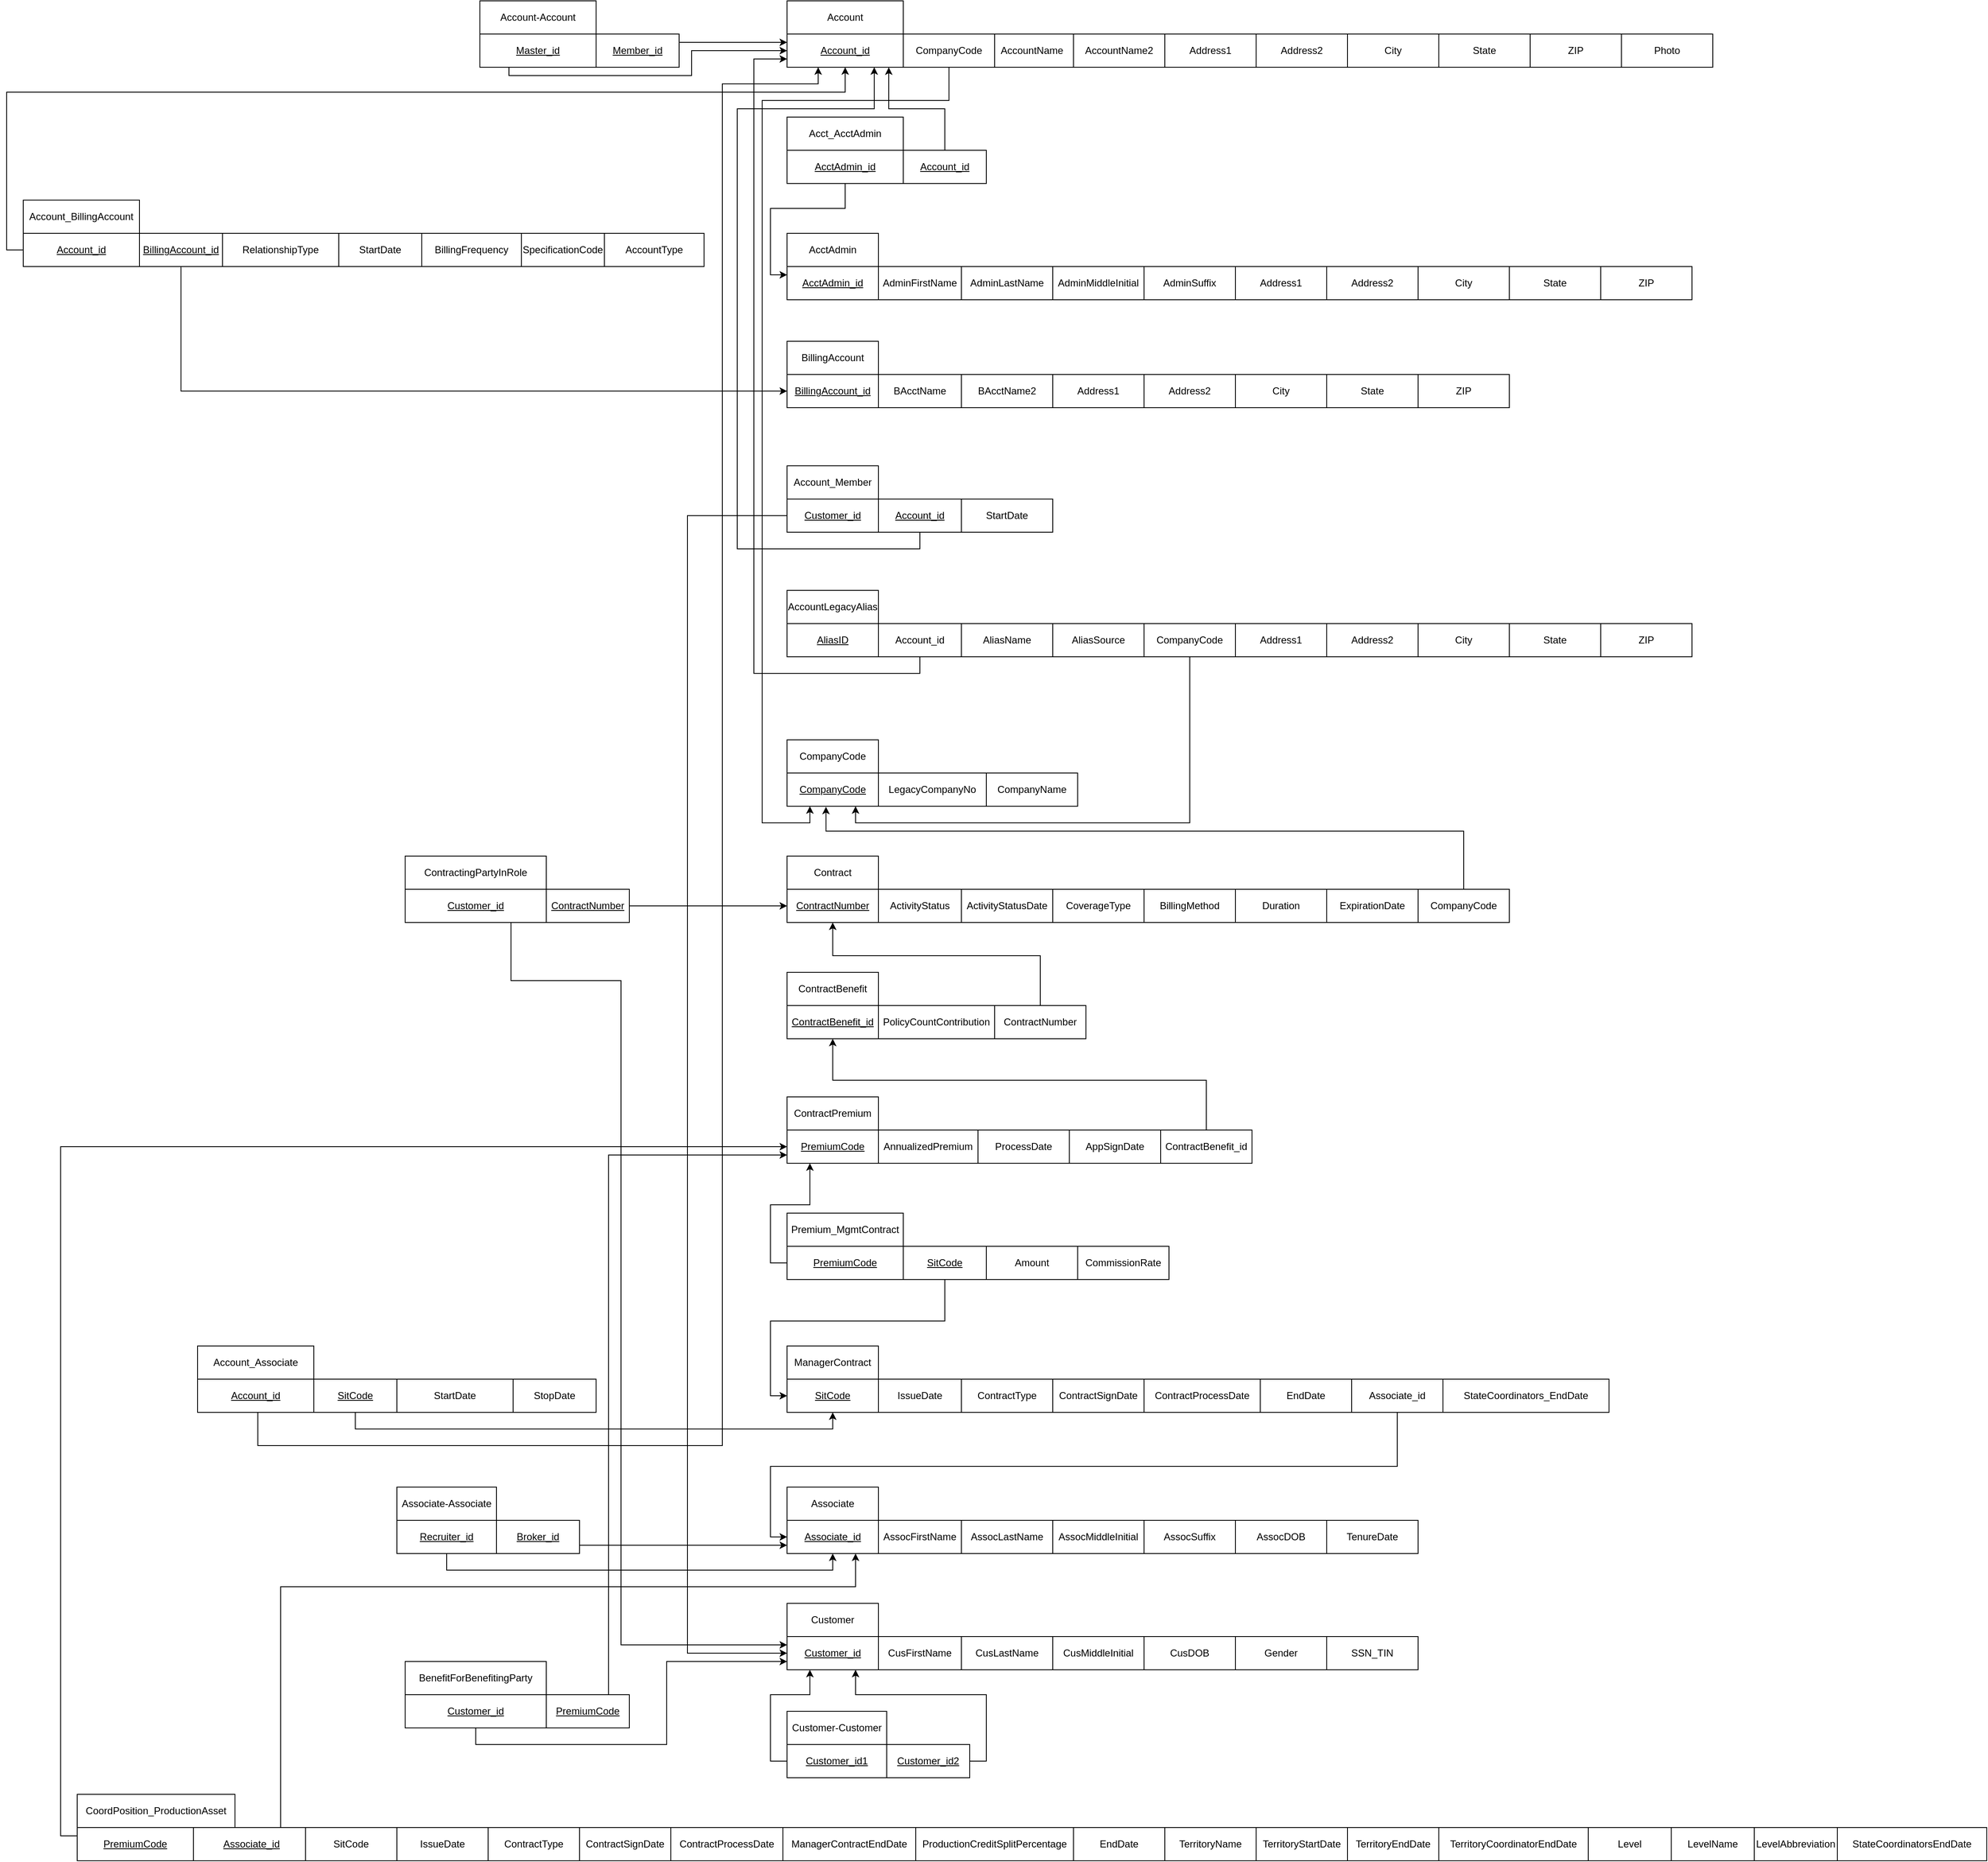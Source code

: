 <mxfile version="22.1.1" type="google">
  <diagram id="cdb5e136-1861-7ef1-5e76-c57f7e18aa8d" name="ERD Data Structure - Habit Tracker App">
    <mxGraphModel grid="1" page="1" gridSize="10" guides="1" tooltips="1" connect="1" arrows="1" fold="1" pageScale="1" pageWidth="1100" pageHeight="850" math="0" shadow="0">
      <root>
        <mxCell id="0" />
        <mxCell id="1" parent="0" />
        <mxCell id="nR1Abh5m7N5ja9J4Jtff-20" value="" style="rounded=0;whiteSpace=wrap;html=1;" vertex="1" parent="1">
          <mxGeometry x="40" y="360" width="1090" height="40" as="geometry" />
        </mxCell>
        <mxCell id="nR1Abh5m7N5ja9J4Jtff-13" value="Address1" style="rounded=0;whiteSpace=wrap;html=1;" vertex="1" parent="1">
          <mxGeometry x="580" y="360" width="110" height="40" as="geometry" />
        </mxCell>
        <mxCell id="nR1Abh5m7N5ja9J4Jtff-14" value="Address2" style="rounded=0;whiteSpace=wrap;html=1;" vertex="1" parent="1">
          <mxGeometry x="690" y="360" width="110" height="40" as="geometry" />
        </mxCell>
        <mxCell id="nR1Abh5m7N5ja9J4Jtff-16" value="City" style="rounded=0;whiteSpace=wrap;html=1;" vertex="1" parent="1">
          <mxGeometry x="800" y="360" width="110" height="40" as="geometry" />
        </mxCell>
        <mxCell id="nR1Abh5m7N5ja9J4Jtff-17" value="State" style="rounded=0;whiteSpace=wrap;html=1;" vertex="1" parent="1">
          <mxGeometry x="910" y="360" width="110" height="40" as="geometry" />
        </mxCell>
        <mxCell id="nR1Abh5m7N5ja9J4Jtff-18" value="ZIP" style="rounded=0;whiteSpace=wrap;html=1;" vertex="1" parent="1">
          <mxGeometry x="1020" y="360" width="110" height="40" as="geometry" />
        </mxCell>
        <mxCell id="nR1Abh5m7N5ja9J4Jtff-22" value="AdminFirstName" style="rounded=0;whiteSpace=wrap;html=1;" vertex="1" parent="1">
          <mxGeometry x="150" y="360" width="100" height="40" as="geometry" />
        </mxCell>
        <mxCell id="nR1Abh5m7N5ja9J4Jtff-23" value="AdminLastName" style="rounded=0;whiteSpace=wrap;html=1;" vertex="1" parent="1">
          <mxGeometry x="250" y="360" width="110" height="40" as="geometry" />
        </mxCell>
        <mxCell id="nR1Abh5m7N5ja9J4Jtff-24" value="AdminMiddleInitial" style="rounded=0;whiteSpace=wrap;html=1;" vertex="1" parent="1">
          <mxGeometry x="360" y="360" width="110" height="40" as="geometry" />
        </mxCell>
        <mxCell id="nR1Abh5m7N5ja9J4Jtff-25" value="AdminSuffix" style="rounded=0;whiteSpace=wrap;html=1;" vertex="1" parent="1">
          <mxGeometry x="470" y="360" width="110" height="40" as="geometry" />
        </mxCell>
        <mxCell id="nR1Abh5m7N5ja9J4Jtff-7" value="Account" style="rounded=0;whiteSpace=wrap;html=1;" vertex="1" parent="1">
          <mxGeometry x="40" y="40" width="140" height="40" as="geometry" />
        </mxCell>
        <mxCell id="nR1Abh5m7N5ja9J4Jtff-9" value="" style="rounded=0;whiteSpace=wrap;html=1;" vertex="1" parent="1">
          <mxGeometry x="40" y="80" width="900" height="40" as="geometry" />
        </mxCell>
        <mxCell id="nR1Abh5m7N5ja9J4Jtff-10" value="&lt;u&gt;Account_id&lt;/u&gt;" style="rounded=0;whiteSpace=wrap;html=1;" vertex="1" parent="1">
          <mxGeometry x="40" y="80" width="140" height="40" as="geometry" />
        </mxCell>
        <mxCell id="nR1Abh5m7N5ja9J4Jtff-11" value="AccountName" style="rounded=0;whiteSpace=wrap;html=1;" vertex="1" parent="1">
          <mxGeometry x="285" y="80" width="100" height="40" as="geometry" />
        </mxCell>
        <mxCell id="nR1Abh5m7N5ja9J4Jtff-12" value="AccountName2" style="rounded=0;whiteSpace=wrap;html=1;" vertex="1" parent="1">
          <mxGeometry x="385" y="80" width="110" height="40" as="geometry" />
        </mxCell>
        <mxCell id="nR1Abh5m7N5ja9J4Jtff-19" value="AcctAdmin" style="rounded=0;whiteSpace=wrap;html=1;" vertex="1" parent="1">
          <mxGeometry x="40" y="320" width="110" height="40" as="geometry" />
        </mxCell>
        <mxCell id="nR1Abh5m7N5ja9J4Jtff-21" value="&lt;u&gt;AcctAdmin_id&lt;/u&gt;" style="rounded=0;whiteSpace=wrap;html=1;" vertex="1" parent="1">
          <mxGeometry x="40" y="360" width="110" height="40" as="geometry" />
        </mxCell>
        <mxCell id="nR1Abh5m7N5ja9J4Jtff-29" value="Address1" style="rounded=0;whiteSpace=wrap;html=1;" vertex="1" parent="1">
          <mxGeometry x="495" y="80" width="110" height="40" as="geometry" />
        </mxCell>
        <mxCell id="nR1Abh5m7N5ja9J4Jtff-30" value="Address2" style="rounded=0;whiteSpace=wrap;html=1;" vertex="1" parent="1">
          <mxGeometry x="605" y="80" width="110" height="40" as="geometry" />
        </mxCell>
        <mxCell id="nR1Abh5m7N5ja9J4Jtff-31" value="City" style="rounded=0;whiteSpace=wrap;html=1;" vertex="1" parent="1">
          <mxGeometry x="715" y="80" width="110" height="40" as="geometry" />
        </mxCell>
        <mxCell id="nR1Abh5m7N5ja9J4Jtff-32" value="State" style="rounded=0;whiteSpace=wrap;html=1;" vertex="1" parent="1">
          <mxGeometry x="825" y="80" width="110" height="40" as="geometry" />
        </mxCell>
        <mxCell id="nR1Abh5m7N5ja9J4Jtff-33" value="ZIP" style="rounded=0;whiteSpace=wrap;html=1;" vertex="1" parent="1">
          <mxGeometry x="935" y="80" width="110" height="40" as="geometry" />
        </mxCell>
        <mxCell id="nR1Abh5m7N5ja9J4Jtff-34" value="" style="rounded=0;whiteSpace=wrap;html=1;" vertex="1" parent="1">
          <mxGeometry x="40" y="490" width="870" height="40" as="geometry" />
        </mxCell>
        <mxCell id="nR1Abh5m7N5ja9J4Jtff-35" value="Address1" style="rounded=0;whiteSpace=wrap;html=1;" vertex="1" parent="1">
          <mxGeometry x="360" y="490" width="110" height="40" as="geometry" />
        </mxCell>
        <mxCell id="nR1Abh5m7N5ja9J4Jtff-36" value="Address2" style="rounded=0;whiteSpace=wrap;html=1;" vertex="1" parent="1">
          <mxGeometry x="470" y="490" width="110" height="40" as="geometry" />
        </mxCell>
        <mxCell id="nR1Abh5m7N5ja9J4Jtff-37" value="City" style="rounded=0;whiteSpace=wrap;html=1;" vertex="1" parent="1">
          <mxGeometry x="580" y="490" width="110" height="40" as="geometry" />
        </mxCell>
        <mxCell id="nR1Abh5m7N5ja9J4Jtff-38" value="State" style="rounded=0;whiteSpace=wrap;html=1;" vertex="1" parent="1">
          <mxGeometry x="690" y="490" width="110" height="40" as="geometry" />
        </mxCell>
        <mxCell id="nR1Abh5m7N5ja9J4Jtff-39" value="ZIP" style="rounded=0;whiteSpace=wrap;html=1;" vertex="1" parent="1">
          <mxGeometry x="800" y="490" width="110" height="40" as="geometry" />
        </mxCell>
        <mxCell id="nR1Abh5m7N5ja9J4Jtff-40" value="BAcctName" style="rounded=0;whiteSpace=wrap;html=1;" vertex="1" parent="1">
          <mxGeometry x="150" y="490" width="100" height="40" as="geometry" />
        </mxCell>
        <mxCell id="nR1Abh5m7N5ja9J4Jtff-41" value="BAcctName2" style="rounded=0;whiteSpace=wrap;html=1;" vertex="1" parent="1">
          <mxGeometry x="250" y="490" width="110" height="40" as="geometry" />
        </mxCell>
        <mxCell id="nR1Abh5m7N5ja9J4Jtff-44" value="BillingAccount" style="rounded=0;whiteSpace=wrap;html=1;" vertex="1" parent="1">
          <mxGeometry x="40" y="450" width="110" height="40" as="geometry" />
        </mxCell>
        <mxCell id="nR1Abh5m7N5ja9J4Jtff-45" value="&lt;u&gt;BillingAccount_id&lt;/u&gt;" style="rounded=0;whiteSpace=wrap;html=1;" vertex="1" parent="1">
          <mxGeometry x="40" y="490" width="110" height="40" as="geometry" />
        </mxCell>
        <mxCell id="nR1Abh5m7N5ja9J4Jtff-46" value="" style="rounded=0;whiteSpace=wrap;html=1;" vertex="1" parent="1">
          <mxGeometry x="40" y="640" width="320" height="40" as="geometry" />
        </mxCell>
        <mxCell id="nR1Abh5m7N5ja9J4Jtff-243" style="edgeStyle=orthogonalEdgeStyle;rounded=0;orthogonalLoop=1;jettySize=auto;html=1;exitX=0.5;exitY=1;exitDx=0;exitDy=0;entryX=0.75;entryY=1;entryDx=0;entryDy=0;" edge="1" parent="1" source="nR1Abh5m7N5ja9J4Jtff-52" target="nR1Abh5m7N5ja9J4Jtff-10">
          <mxGeometry relative="1" as="geometry">
            <Array as="points">
              <mxPoint x="200" y="700" />
              <mxPoint x="-20" y="700" />
              <mxPoint x="-20" y="170" />
              <mxPoint x="145" y="170" />
            </Array>
          </mxGeometry>
        </mxCell>
        <mxCell id="nR1Abh5m7N5ja9J4Jtff-52" value="&lt;u&gt;Account_id&lt;/u&gt;" style="rounded=0;whiteSpace=wrap;html=1;" vertex="1" parent="1">
          <mxGeometry x="150" y="640" width="100" height="40" as="geometry" />
        </mxCell>
        <mxCell id="nR1Abh5m7N5ja9J4Jtff-53" value="StartDate" style="rounded=0;whiteSpace=wrap;html=1;" vertex="1" parent="1">
          <mxGeometry x="250" y="640" width="110" height="40" as="geometry" />
        </mxCell>
        <mxCell id="nR1Abh5m7N5ja9J4Jtff-56" value="Account_Member" style="rounded=0;whiteSpace=wrap;html=1;" vertex="1" parent="1">
          <mxGeometry x="40" y="600" width="110" height="40" as="geometry" />
        </mxCell>
        <mxCell id="nR1Abh5m7N5ja9J4Jtff-242" style="edgeStyle=orthogonalEdgeStyle;rounded=0;orthogonalLoop=1;jettySize=auto;html=1;exitX=0;exitY=0.5;exitDx=0;exitDy=0;entryX=0;entryY=0.5;entryDx=0;entryDy=0;" edge="1" parent="1" source="nR1Abh5m7N5ja9J4Jtff-57" target="nR1Abh5m7N5ja9J4Jtff-157">
          <mxGeometry relative="1" as="geometry">
            <Array as="points">
              <mxPoint x="-80" y="660" />
              <mxPoint x="-80" y="2030" />
            </Array>
          </mxGeometry>
        </mxCell>
        <mxCell id="nR1Abh5m7N5ja9J4Jtff-57" value="&lt;u&gt;Customer_id&lt;/u&gt;" style="rounded=0;whiteSpace=wrap;html=1;" vertex="1" parent="1">
          <mxGeometry x="40" y="640" width="110" height="40" as="geometry" />
        </mxCell>
        <mxCell id="nR1Abh5m7N5ja9J4Jtff-60" value="" style="rounded=0;whiteSpace=wrap;html=1;" vertex="1" parent="1">
          <mxGeometry x="40" y="790" width="1090" height="40" as="geometry" />
        </mxCell>
        <mxCell id="nR1Abh5m7N5ja9J4Jtff-61" value="Address1" style="rounded=0;whiteSpace=wrap;html=1;" vertex="1" parent="1">
          <mxGeometry x="580" y="790" width="110" height="40" as="geometry" />
        </mxCell>
        <mxCell id="nR1Abh5m7N5ja9J4Jtff-62" value="Address2" style="rounded=0;whiteSpace=wrap;html=1;" vertex="1" parent="1">
          <mxGeometry x="690" y="790" width="110" height="40" as="geometry" />
        </mxCell>
        <mxCell id="nR1Abh5m7N5ja9J4Jtff-63" value="City" style="rounded=0;whiteSpace=wrap;html=1;" vertex="1" parent="1">
          <mxGeometry x="800" y="790" width="110" height="40" as="geometry" />
        </mxCell>
        <mxCell id="nR1Abh5m7N5ja9J4Jtff-64" value="State" style="rounded=0;whiteSpace=wrap;html=1;" vertex="1" parent="1">
          <mxGeometry x="910" y="790" width="110" height="40" as="geometry" />
        </mxCell>
        <mxCell id="nR1Abh5m7N5ja9J4Jtff-65" value="ZIP" style="rounded=0;whiteSpace=wrap;html=1;" vertex="1" parent="1">
          <mxGeometry x="1020" y="790" width="110" height="40" as="geometry" />
        </mxCell>
        <mxCell id="nR1Abh5m7N5ja9J4Jtff-173" style="edgeStyle=orthogonalEdgeStyle;rounded=0;orthogonalLoop=1;jettySize=auto;html=1;exitX=0.5;exitY=1;exitDx=0;exitDy=0;entryX=0;entryY=0.75;entryDx=0;entryDy=0;" edge="1" parent="1" source="nR1Abh5m7N5ja9J4Jtff-66" target="nR1Abh5m7N5ja9J4Jtff-10">
          <mxGeometry relative="1" as="geometry">
            <Array as="points">
              <mxPoint x="200" y="850" />
              <mxPoint y="850" />
              <mxPoint y="110" />
            </Array>
          </mxGeometry>
        </mxCell>
        <mxCell id="nR1Abh5m7N5ja9J4Jtff-66" value="Account_id" style="rounded=0;whiteSpace=wrap;html=1;" vertex="1" parent="1">
          <mxGeometry x="150" y="790" width="100" height="40" as="geometry" />
        </mxCell>
        <mxCell id="nR1Abh5m7N5ja9J4Jtff-67" value="AliasName" style="rounded=0;whiteSpace=wrap;html=1;" vertex="1" parent="1">
          <mxGeometry x="250" y="790" width="110" height="40" as="geometry" />
        </mxCell>
        <mxCell id="nR1Abh5m7N5ja9J4Jtff-68" value="AliasSource" style="rounded=0;whiteSpace=wrap;html=1;" vertex="1" parent="1">
          <mxGeometry x="360" y="790" width="110" height="40" as="geometry" />
        </mxCell>
        <mxCell id="dRAoSfNGCD5ei4OuSDqa-1" style="edgeStyle=orthogonalEdgeStyle;rounded=0;orthogonalLoop=1;jettySize=auto;html=1;exitX=0.5;exitY=1;exitDx=0;exitDy=0;entryX=0.75;entryY=1;entryDx=0;entryDy=0;" edge="1" parent="1" source="nR1Abh5m7N5ja9J4Jtff-69" target="nR1Abh5m7N5ja9J4Jtff-85">
          <mxGeometry relative="1" as="geometry" />
        </mxCell>
        <mxCell id="nR1Abh5m7N5ja9J4Jtff-69" value="CompanyCode" style="rounded=0;whiteSpace=wrap;html=1;" vertex="1" parent="1">
          <mxGeometry x="470" y="790" width="110" height="40" as="geometry" />
        </mxCell>
        <mxCell id="nR1Abh5m7N5ja9J4Jtff-70" value="AccountLegacyAlias" style="rounded=0;whiteSpace=wrap;html=1;" vertex="1" parent="1">
          <mxGeometry x="40" y="750" width="110" height="40" as="geometry" />
        </mxCell>
        <mxCell id="nR1Abh5m7N5ja9J4Jtff-71" value="&lt;u&gt;AliasID&lt;/u&gt;" style="rounded=0;whiteSpace=wrap;html=1;" vertex="1" parent="1">
          <mxGeometry x="40" y="790" width="110" height="40" as="geometry" />
        </mxCell>
        <mxCell id="nR1Abh5m7N5ja9J4Jtff-74" value="" style="rounded=0;whiteSpace=wrap;html=1;" vertex="1" parent="1">
          <mxGeometry x="40" y="970" width="350" height="40" as="geometry" />
        </mxCell>
        <mxCell id="nR1Abh5m7N5ja9J4Jtff-80" value="LegacyCompanyNo" style="rounded=0;whiteSpace=wrap;html=1;" vertex="1" parent="1">
          <mxGeometry x="150" y="970" width="130" height="40" as="geometry" />
        </mxCell>
        <mxCell id="nR1Abh5m7N5ja9J4Jtff-81" value="CompanyName" style="rounded=0;whiteSpace=wrap;html=1;" vertex="1" parent="1">
          <mxGeometry x="280" y="970" width="110" height="40" as="geometry" />
        </mxCell>
        <mxCell id="nR1Abh5m7N5ja9J4Jtff-84" value="CompanyCode" style="rounded=0;whiteSpace=wrap;html=1;" vertex="1" parent="1">
          <mxGeometry x="40" y="930" width="110" height="40" as="geometry" />
        </mxCell>
        <mxCell id="nR1Abh5m7N5ja9J4Jtff-85" value="&lt;u&gt;CompanyCode&lt;/u&gt;" style="rounded=0;whiteSpace=wrap;html=1;" vertex="1" parent="1">
          <mxGeometry x="40" y="970" width="110" height="40" as="geometry" />
        </mxCell>
        <mxCell id="nR1Abh5m7N5ja9J4Jtff-86" value="" style="rounded=0;whiteSpace=wrap;html=1;" vertex="1" parent="1">
          <mxGeometry x="40" y="1110" width="760" height="40" as="geometry" />
        </mxCell>
        <mxCell id="nR1Abh5m7N5ja9J4Jtff-87" value="Duration" style="rounded=0;whiteSpace=wrap;html=1;" vertex="1" parent="1">
          <mxGeometry x="580" y="1110" width="110" height="40" as="geometry" />
        </mxCell>
        <mxCell id="nR1Abh5m7N5ja9J4Jtff-88" value="ExpirationDate" style="rounded=0;whiteSpace=wrap;html=1;" vertex="1" parent="1">
          <mxGeometry x="690" y="1110" width="110" height="40" as="geometry" />
        </mxCell>
        <mxCell id="nR1Abh5m7N5ja9J4Jtff-92" value="ActivityStatus" style="rounded=0;whiteSpace=wrap;html=1;" vertex="1" parent="1">
          <mxGeometry x="150" y="1110" width="100" height="40" as="geometry" />
        </mxCell>
        <mxCell id="nR1Abh5m7N5ja9J4Jtff-93" value="ActivityStatusDate" style="rounded=0;whiteSpace=wrap;html=1;" vertex="1" parent="1">
          <mxGeometry x="250" y="1110" width="110" height="40" as="geometry" />
        </mxCell>
        <mxCell id="nR1Abh5m7N5ja9J4Jtff-94" value="CoverageType" style="rounded=0;whiteSpace=wrap;html=1;" vertex="1" parent="1">
          <mxGeometry x="360" y="1110" width="110" height="40" as="geometry" />
        </mxCell>
        <mxCell id="nR1Abh5m7N5ja9J4Jtff-95" value="BillingMethod" style="rounded=0;whiteSpace=wrap;html=1;" vertex="1" parent="1">
          <mxGeometry x="470" y="1110" width="110" height="40" as="geometry" />
        </mxCell>
        <mxCell id="nR1Abh5m7N5ja9J4Jtff-96" value="Contract" style="rounded=0;whiteSpace=wrap;html=1;" vertex="1" parent="1">
          <mxGeometry x="40" y="1070" width="110" height="40" as="geometry" />
        </mxCell>
        <mxCell id="nR1Abh5m7N5ja9J4Jtff-97" value="&lt;u&gt;ContractNumber&lt;/u&gt;" style="rounded=0;whiteSpace=wrap;html=1;" vertex="1" parent="1">
          <mxGeometry x="40" y="1110" width="110" height="40" as="geometry" />
        </mxCell>
        <mxCell id="nR1Abh5m7N5ja9J4Jtff-98" value="" style="rounded=0;whiteSpace=wrap;html=1;" vertex="1" parent="1">
          <mxGeometry x="40" y="1250" width="250" height="40" as="geometry" />
        </mxCell>
        <mxCell id="nR1Abh5m7N5ja9J4Jtff-104" value="PolicyCountContribution" style="rounded=0;whiteSpace=wrap;html=1;" vertex="1" parent="1">
          <mxGeometry x="150" y="1250" width="140" height="40" as="geometry" />
        </mxCell>
        <mxCell id="nR1Abh5m7N5ja9J4Jtff-108" value="ContractBenefit" style="rounded=0;whiteSpace=wrap;html=1;" vertex="1" parent="1">
          <mxGeometry x="40" y="1210" width="110" height="40" as="geometry" />
        </mxCell>
        <mxCell id="nR1Abh5m7N5ja9J4Jtff-109" value="&lt;u&gt;ContractBenefit_id&lt;/u&gt;" style="rounded=0;whiteSpace=wrap;html=1;" vertex="1" parent="1">
          <mxGeometry x="40" y="1250" width="110" height="40" as="geometry" />
        </mxCell>
        <mxCell id="nR1Abh5m7N5ja9J4Jtff-110" value="" style="rounded=0;whiteSpace=wrap;html=1;" vertex="1" parent="1">
          <mxGeometry x="40" y="1400" width="450" height="40" as="geometry" />
        </mxCell>
        <mxCell id="nR1Abh5m7N5ja9J4Jtff-116" value="AnnualizedPremium" style="rounded=0;whiteSpace=wrap;html=1;" vertex="1" parent="1">
          <mxGeometry x="150" y="1400" width="120" height="40" as="geometry" />
        </mxCell>
        <mxCell id="nR1Abh5m7N5ja9J4Jtff-117" value="ProcessDate" style="rounded=0;whiteSpace=wrap;html=1;" vertex="1" parent="1">
          <mxGeometry x="270" y="1400" width="110" height="40" as="geometry" />
        </mxCell>
        <mxCell id="nR1Abh5m7N5ja9J4Jtff-118" value="AppSignDate" style="rounded=0;whiteSpace=wrap;html=1;" vertex="1" parent="1">
          <mxGeometry x="380" y="1400" width="110" height="40" as="geometry" />
        </mxCell>
        <mxCell id="nR1Abh5m7N5ja9J4Jtff-120" value="ContractPremium" style="rounded=0;whiteSpace=wrap;html=1;" vertex="1" parent="1">
          <mxGeometry x="40" y="1360" width="110" height="40" as="geometry" />
        </mxCell>
        <mxCell id="nR1Abh5m7N5ja9J4Jtff-121" value="&lt;u&gt;PremiumCode&lt;/u&gt;" style="rounded=0;whiteSpace=wrap;html=1;" vertex="1" parent="1">
          <mxGeometry x="40" y="1400" width="110" height="40" as="geometry" />
        </mxCell>
        <mxCell id="nR1Abh5m7N5ja9J4Jtff-122" value="" style="rounded=0;whiteSpace=wrap;html=1;" vertex="1" parent="1">
          <mxGeometry x="40" y="1700" width="680" height="40" as="geometry" />
        </mxCell>
        <mxCell id="nR1Abh5m7N5ja9J4Jtff-123" value="EndDate" style="rounded=0;whiteSpace=wrap;html=1;" vertex="1" parent="1">
          <mxGeometry x="610" y="1700" width="110" height="40" as="geometry" />
        </mxCell>
        <mxCell id="nR1Abh5m7N5ja9J4Jtff-128" value="IssueDate" style="rounded=0;whiteSpace=wrap;html=1;" vertex="1" parent="1">
          <mxGeometry x="150" y="1700" width="100" height="40" as="geometry" />
        </mxCell>
        <mxCell id="nR1Abh5m7N5ja9J4Jtff-129" value="ContractType" style="rounded=0;whiteSpace=wrap;html=1;" vertex="1" parent="1">
          <mxGeometry x="250" y="1700" width="110" height="40" as="geometry" />
        </mxCell>
        <mxCell id="nR1Abh5m7N5ja9J4Jtff-130" value="ContractSignDate" style="rounded=0;whiteSpace=wrap;html=1;" vertex="1" parent="1">
          <mxGeometry x="360" y="1700" width="110" height="40" as="geometry" />
        </mxCell>
        <mxCell id="nR1Abh5m7N5ja9J4Jtff-131" value="ContractProcessDate" style="rounded=0;whiteSpace=wrap;html=1;" vertex="1" parent="1">
          <mxGeometry x="470" y="1700" width="140" height="40" as="geometry" />
        </mxCell>
        <mxCell id="nR1Abh5m7N5ja9J4Jtff-132" value="ManagerContract" style="rounded=0;whiteSpace=wrap;html=1;" vertex="1" parent="1">
          <mxGeometry x="40" y="1660" width="110" height="40" as="geometry" />
        </mxCell>
        <mxCell id="nR1Abh5m7N5ja9J4Jtff-133" value="&lt;u&gt;SitCode&lt;/u&gt;" style="rounded=0;whiteSpace=wrap;html=1;" vertex="1" parent="1">
          <mxGeometry x="40" y="1700" width="110" height="40" as="geometry" />
        </mxCell>
        <mxCell id="nR1Abh5m7N5ja9J4Jtff-134" value="" style="rounded=0;whiteSpace=wrap;html=1;" vertex="1" parent="1">
          <mxGeometry x="40" y="1870" width="760" height="40" as="geometry" />
        </mxCell>
        <mxCell id="nR1Abh5m7N5ja9J4Jtff-135" value="AssocDOB" style="rounded=0;whiteSpace=wrap;html=1;" vertex="1" parent="1">
          <mxGeometry x="580" y="1870" width="110" height="40" as="geometry" />
        </mxCell>
        <mxCell id="nR1Abh5m7N5ja9J4Jtff-136" value="TenureDate" style="rounded=0;whiteSpace=wrap;html=1;" vertex="1" parent="1">
          <mxGeometry x="690" y="1870" width="110" height="40" as="geometry" />
        </mxCell>
        <mxCell id="nR1Abh5m7N5ja9J4Jtff-140" value="AssocFirstName" style="rounded=0;whiteSpace=wrap;html=1;" vertex="1" parent="1">
          <mxGeometry x="150" y="1870" width="100" height="40" as="geometry" />
        </mxCell>
        <mxCell id="nR1Abh5m7N5ja9J4Jtff-141" value="AssocLastName" style="rounded=0;whiteSpace=wrap;html=1;" vertex="1" parent="1">
          <mxGeometry x="250" y="1870" width="110" height="40" as="geometry" />
        </mxCell>
        <mxCell id="nR1Abh5m7N5ja9J4Jtff-142" value="AssocMiddleInitial" style="rounded=0;whiteSpace=wrap;html=1;" vertex="1" parent="1">
          <mxGeometry x="360" y="1870" width="110" height="40" as="geometry" />
        </mxCell>
        <mxCell id="nR1Abh5m7N5ja9J4Jtff-143" value="AssocSuffix" style="rounded=0;whiteSpace=wrap;html=1;" vertex="1" parent="1">
          <mxGeometry x="470" y="1870" width="110" height="40" as="geometry" />
        </mxCell>
        <mxCell id="nR1Abh5m7N5ja9J4Jtff-144" value="Associate" style="rounded=0;whiteSpace=wrap;html=1;" vertex="1" parent="1">
          <mxGeometry x="40" y="1830" width="110" height="40" as="geometry" />
        </mxCell>
        <mxCell id="nR1Abh5m7N5ja9J4Jtff-145" value="&lt;u&gt;Associate_id&lt;/u&gt;" style="rounded=0;whiteSpace=wrap;html=1;" vertex="1" parent="1">
          <mxGeometry x="40" y="1870" width="110" height="40" as="geometry" />
        </mxCell>
        <mxCell id="nR1Abh5m7N5ja9J4Jtff-146" value="" style="rounded=0;whiteSpace=wrap;html=1;" vertex="1" parent="1">
          <mxGeometry x="40" y="2010" width="760" height="40" as="geometry" />
        </mxCell>
        <mxCell id="nR1Abh5m7N5ja9J4Jtff-147" value="Gender" style="rounded=0;whiteSpace=wrap;html=1;" vertex="1" parent="1">
          <mxGeometry x="580" y="2010" width="110" height="40" as="geometry" />
        </mxCell>
        <mxCell id="nR1Abh5m7N5ja9J4Jtff-148" value="SSN_TIN" style="rounded=0;whiteSpace=wrap;html=1;" vertex="1" parent="1">
          <mxGeometry x="690" y="2010" width="110" height="40" as="geometry" />
        </mxCell>
        <mxCell id="nR1Abh5m7N5ja9J4Jtff-152" value="CusFirstName" style="rounded=0;whiteSpace=wrap;html=1;" vertex="1" parent="1">
          <mxGeometry x="150" y="2010" width="100" height="40" as="geometry" />
        </mxCell>
        <mxCell id="nR1Abh5m7N5ja9J4Jtff-153" value="CusLastName" style="rounded=0;whiteSpace=wrap;html=1;" vertex="1" parent="1">
          <mxGeometry x="250" y="2010" width="110" height="40" as="geometry" />
        </mxCell>
        <mxCell id="nR1Abh5m7N5ja9J4Jtff-154" value="CusMiddleInitial" style="rounded=0;whiteSpace=wrap;html=1;" vertex="1" parent="1">
          <mxGeometry x="360" y="2010" width="110" height="40" as="geometry" />
        </mxCell>
        <mxCell id="nR1Abh5m7N5ja9J4Jtff-155" value="CusDOB" style="rounded=0;whiteSpace=wrap;html=1;" vertex="1" parent="1">
          <mxGeometry x="470" y="2010" width="110" height="40" as="geometry" />
        </mxCell>
        <mxCell id="nR1Abh5m7N5ja9J4Jtff-156" value="Customer" style="rounded=0;whiteSpace=wrap;html=1;" vertex="1" parent="1">
          <mxGeometry x="40" y="1970" width="110" height="40" as="geometry" />
        </mxCell>
        <mxCell id="nR1Abh5m7N5ja9J4Jtff-157" value="&lt;u&gt;Customer_id&lt;/u&gt;" style="rounded=0;whiteSpace=wrap;html=1;" vertex="1" parent="1">
          <mxGeometry x="40" y="2010" width="110" height="40" as="geometry" />
        </mxCell>
        <mxCell id="nR1Abh5m7N5ja9J4Jtff-158" value="Acct_AcctAdmin" style="rounded=0;whiteSpace=wrap;html=1;" vertex="1" parent="1">
          <mxGeometry x="40" y="180" width="140" height="40" as="geometry" />
        </mxCell>
        <mxCell id="nR1Abh5m7N5ja9J4Jtff-161" style="edgeStyle=orthogonalEdgeStyle;rounded=0;orthogonalLoop=1;jettySize=auto;html=1;exitX=0.5;exitY=1;exitDx=0;exitDy=0;entryX=0;entryY=0.25;entryDx=0;entryDy=0;" edge="1" parent="1" source="nR1Abh5m7N5ja9J4Jtff-159" target="nR1Abh5m7N5ja9J4Jtff-21">
          <mxGeometry relative="1" as="geometry">
            <Array as="points">
              <mxPoint x="110" y="290" />
              <mxPoint x="20" y="290" />
              <mxPoint x="20" y="370" />
            </Array>
          </mxGeometry>
        </mxCell>
        <mxCell id="nR1Abh5m7N5ja9J4Jtff-159" value="&lt;u&gt;AcctAdmin_id&lt;/u&gt;" style="rounded=0;whiteSpace=wrap;html=1;" vertex="1" parent="1">
          <mxGeometry x="40" y="220" width="140" height="40" as="geometry" />
        </mxCell>
        <mxCell id="nR1Abh5m7N5ja9J4Jtff-160" value="&lt;u&gt;Account_id&lt;/u&gt;" style="rounded=0;whiteSpace=wrap;html=1;" vertex="1" parent="1">
          <mxGeometry x="180" y="220" width="100" height="40" as="geometry" />
        </mxCell>
        <mxCell id="nR1Abh5m7N5ja9J4Jtff-165" value="Account-Account" style="rounded=0;whiteSpace=wrap;html=1;" vertex="1" parent="1">
          <mxGeometry x="-330" y="40" width="140" height="40" as="geometry" />
        </mxCell>
        <mxCell id="nR1Abh5m7N5ja9J4Jtff-166" value="&lt;u style=&quot;border-color: var(--border-color);&quot;&gt;Master_id&lt;/u&gt;" style="rounded=0;whiteSpace=wrap;html=1;" vertex="1" parent="1">
          <mxGeometry x="-330" y="80" width="140" height="40" as="geometry" />
        </mxCell>
        <mxCell id="nR1Abh5m7N5ja9J4Jtff-172" style="edgeStyle=orthogonalEdgeStyle;rounded=0;orthogonalLoop=1;jettySize=auto;html=1;entryX=0;entryY=0.25;entryDx=0;entryDy=0;exitX=1;exitY=0.25;exitDx=0;exitDy=0;" edge="1" parent="1" source="nR1Abh5m7N5ja9J4Jtff-167" target="nR1Abh5m7N5ja9J4Jtff-10">
          <mxGeometry relative="1" as="geometry">
            <mxPoint x="-90" y="100" as="sourcePoint" />
          </mxGeometry>
        </mxCell>
        <mxCell id="nR1Abh5m7N5ja9J4Jtff-167" value="&lt;u&gt;Member_id&lt;/u&gt;" style="rounded=0;whiteSpace=wrap;html=1;" vertex="1" parent="1">
          <mxGeometry x="-190" y="80" width="100" height="40" as="geometry" />
        </mxCell>
        <mxCell id="nR1Abh5m7N5ja9J4Jtff-169" style="edgeStyle=orthogonalEdgeStyle;rounded=0;orthogonalLoop=1;jettySize=auto;html=1;exitX=0.5;exitY=0;exitDx=0;exitDy=0;entryX=0.875;entryY=1.004;entryDx=0;entryDy=0;entryPerimeter=0;" edge="1" parent="1" source="nR1Abh5m7N5ja9J4Jtff-160" target="nR1Abh5m7N5ja9J4Jtff-10">
          <mxGeometry relative="1" as="geometry" />
        </mxCell>
        <mxCell id="nR1Abh5m7N5ja9J4Jtff-170" style="edgeStyle=orthogonalEdgeStyle;rounded=0;orthogonalLoop=1;jettySize=auto;html=1;exitX=0.25;exitY=1;exitDx=0;exitDy=0;" edge="1" parent="1" source="nR1Abh5m7N5ja9J4Jtff-166">
          <mxGeometry relative="1" as="geometry">
            <mxPoint x="40" y="100" as="targetPoint" />
            <Array as="points">
              <mxPoint x="-295" y="130" />
              <mxPoint x="-75" y="130" />
              <mxPoint x="-75" y="100" />
            </Array>
          </mxGeometry>
        </mxCell>
        <mxCell id="nR1Abh5m7N5ja9J4Jtff-175" style="edgeStyle=orthogonalEdgeStyle;rounded=0;orthogonalLoop=1;jettySize=auto;html=1;exitX=0.5;exitY=1;exitDx=0;exitDy=0;entryX=0.25;entryY=1;entryDx=0;entryDy=0;" edge="1" parent="1" target="nR1Abh5m7N5ja9J4Jtff-85">
          <mxGeometry relative="1" as="geometry">
            <mxPoint x="235" y="110" as="sourcePoint" />
            <mxPoint x="70" y="1020" as="targetPoint" />
            <Array as="points">
              <mxPoint x="235" y="160" />
              <mxPoint x="10" y="160" />
              <mxPoint x="10" y="1030" />
              <mxPoint x="68" y="1030" />
            </Array>
          </mxGeometry>
        </mxCell>
        <mxCell id="nR1Abh5m7N5ja9J4Jtff-174" value="CompanyCode" style="rounded=0;whiteSpace=wrap;html=1;" vertex="1" parent="1">
          <mxGeometry x="180" y="80" width="110" height="40" as="geometry" />
        </mxCell>
        <mxCell id="nR1Abh5m7N5ja9J4Jtff-176" value="CompanyCode" style="rounded=0;whiteSpace=wrap;html=1;" vertex="1" parent="1">
          <mxGeometry x="800" y="1110" width="110" height="40" as="geometry" />
        </mxCell>
        <mxCell id="nR1Abh5m7N5ja9J4Jtff-177" style="edgeStyle=orthogonalEdgeStyle;rounded=0;orthogonalLoop=1;jettySize=auto;html=1;exitX=0.5;exitY=0;exitDx=0;exitDy=0;entryX=0.426;entryY=1.015;entryDx=0;entryDy=0;entryPerimeter=0;" edge="1" parent="1" source="nR1Abh5m7N5ja9J4Jtff-176" target="nR1Abh5m7N5ja9J4Jtff-85">
          <mxGeometry relative="1" as="geometry">
            <Array as="points">
              <mxPoint x="855" y="1040" />
              <mxPoint x="87" y="1040" />
            </Array>
          </mxGeometry>
        </mxCell>
        <mxCell id="nR1Abh5m7N5ja9J4Jtff-179" style="edgeStyle=orthogonalEdgeStyle;rounded=0;orthogonalLoop=1;jettySize=auto;html=1;exitX=0.5;exitY=0;exitDx=0;exitDy=0;entryX=0.5;entryY=1;entryDx=0;entryDy=0;" edge="1" parent="1" source="nR1Abh5m7N5ja9J4Jtff-178" target="nR1Abh5m7N5ja9J4Jtff-97">
          <mxGeometry relative="1" as="geometry">
            <Array as="points">
              <mxPoint x="345" y="1190" />
              <mxPoint x="95" y="1190" />
            </Array>
          </mxGeometry>
        </mxCell>
        <mxCell id="nR1Abh5m7N5ja9J4Jtff-178" value="ContractNumber" style="rounded=0;whiteSpace=wrap;html=1;" vertex="1" parent="1">
          <mxGeometry x="290" y="1250" width="110" height="40" as="geometry" />
        </mxCell>
        <mxCell id="nR1Abh5m7N5ja9J4Jtff-181" style="edgeStyle=orthogonalEdgeStyle;rounded=0;orthogonalLoop=1;jettySize=auto;html=1;exitX=0.5;exitY=0;exitDx=0;exitDy=0;entryX=0.5;entryY=1;entryDx=0;entryDy=0;" edge="1" parent="1" source="nR1Abh5m7N5ja9J4Jtff-180" target="nR1Abh5m7N5ja9J4Jtff-109">
          <mxGeometry relative="1" as="geometry">
            <Array as="points">
              <mxPoint x="545" y="1340" />
              <mxPoint x="95" y="1340" />
            </Array>
          </mxGeometry>
        </mxCell>
        <mxCell id="nR1Abh5m7N5ja9J4Jtff-180" value="ContractBenefit_id" style="rounded=0;whiteSpace=wrap;html=1;" vertex="1" parent="1">
          <mxGeometry x="490" y="1400" width="110" height="40" as="geometry" />
        </mxCell>
        <mxCell id="nR1Abh5m7N5ja9J4Jtff-182" value="Premium_MgmtContract" style="rounded=0;whiteSpace=wrap;html=1;" vertex="1" parent="1">
          <mxGeometry x="40" y="1500" width="140" height="40" as="geometry" />
        </mxCell>
        <mxCell id="nR1Abh5m7N5ja9J4Jtff-185" style="edgeStyle=orthogonalEdgeStyle;rounded=0;orthogonalLoop=1;jettySize=auto;html=1;exitX=0;exitY=0.5;exitDx=0;exitDy=0;entryX=0.25;entryY=1;entryDx=0;entryDy=0;" edge="1" parent="1" source="nR1Abh5m7N5ja9J4Jtff-183" target="nR1Abh5m7N5ja9J4Jtff-121">
          <mxGeometry relative="1" as="geometry" />
        </mxCell>
        <mxCell id="nR1Abh5m7N5ja9J4Jtff-183" value="&lt;u style=&quot;border-color: var(--border-color);&quot;&gt;PremiumCode&lt;/u&gt;" style="rounded=0;whiteSpace=wrap;html=1;" vertex="1" parent="1">
          <mxGeometry x="40" y="1540" width="140" height="40" as="geometry" />
        </mxCell>
        <mxCell id="nR1Abh5m7N5ja9J4Jtff-186" style="edgeStyle=orthogonalEdgeStyle;rounded=0;orthogonalLoop=1;jettySize=auto;html=1;exitX=0.5;exitY=1;exitDx=0;exitDy=0;entryX=0;entryY=0.5;entryDx=0;entryDy=0;" edge="1" parent="1" source="nR1Abh5m7N5ja9J4Jtff-184" target="nR1Abh5m7N5ja9J4Jtff-133">
          <mxGeometry relative="1" as="geometry">
            <Array as="points">
              <mxPoint x="230" y="1630" />
              <mxPoint x="20" y="1630" />
              <mxPoint x="20" y="1720" />
            </Array>
          </mxGeometry>
        </mxCell>
        <mxCell id="nR1Abh5m7N5ja9J4Jtff-184" value="&lt;span style=&quot;border-color: var(--border-color);&quot;&gt;&lt;u&gt;SitCode&lt;/u&gt;&lt;/span&gt;" style="rounded=0;whiteSpace=wrap;html=1;" vertex="1" parent="1">
          <mxGeometry x="180" y="1540" width="100" height="40" as="geometry" />
        </mxCell>
        <mxCell id="nR1Abh5m7N5ja9J4Jtff-187" value="Amount" style="rounded=0;whiteSpace=wrap;html=1;" vertex="1" parent="1">
          <mxGeometry x="280" y="1540" width="110" height="40" as="geometry" />
        </mxCell>
        <mxCell id="nR1Abh5m7N5ja9J4Jtff-188" value="CommissionRate" style="rounded=0;whiteSpace=wrap;html=1;" vertex="1" parent="1">
          <mxGeometry x="390" y="1540" width="110" height="40" as="geometry" />
        </mxCell>
        <mxCell id="nR1Abh5m7N5ja9J4Jtff-189" value="Account_BillingAccount" style="rounded=0;whiteSpace=wrap;html=1;" vertex="1" parent="1">
          <mxGeometry x="-880" y="280" width="140" height="40" as="geometry" />
        </mxCell>
        <mxCell id="nR1Abh5m7N5ja9J4Jtff-195" style="edgeStyle=orthogonalEdgeStyle;rounded=0;orthogonalLoop=1;jettySize=auto;html=1;exitX=0;exitY=0.5;exitDx=0;exitDy=0;entryX=0.5;entryY=1;entryDx=0;entryDy=0;" edge="1" parent="1" source="nR1Abh5m7N5ja9J4Jtff-190" target="nR1Abh5m7N5ja9J4Jtff-10">
          <mxGeometry relative="1" as="geometry">
            <Array as="points">
              <mxPoint x="-900" y="340" />
              <mxPoint x="-900" y="150" />
              <mxPoint x="110" y="150" />
            </Array>
          </mxGeometry>
        </mxCell>
        <mxCell id="nR1Abh5m7N5ja9J4Jtff-190" value="&lt;u style=&quot;border-color: var(--border-color);&quot;&gt;Account_id&lt;/u&gt;" style="rounded=0;whiteSpace=wrap;html=1;" vertex="1" parent="1">
          <mxGeometry x="-880" y="320" width="140" height="40" as="geometry" />
        </mxCell>
        <mxCell id="nR1Abh5m7N5ja9J4Jtff-196" style="edgeStyle=orthogonalEdgeStyle;rounded=0;orthogonalLoop=1;jettySize=auto;html=1;exitX=0.5;exitY=1;exitDx=0;exitDy=0;entryX=0;entryY=0.5;entryDx=0;entryDy=0;" edge="1" parent="1" source="nR1Abh5m7N5ja9J4Jtff-191" target="nR1Abh5m7N5ja9J4Jtff-45">
          <mxGeometry relative="1" as="geometry" />
        </mxCell>
        <mxCell id="nR1Abh5m7N5ja9J4Jtff-191" value="&lt;u style=&quot;border-color: var(--border-color);&quot;&gt;BillingAccount_id&lt;/u&gt;" style="rounded=0;whiteSpace=wrap;html=1;" vertex="1" parent="1">
          <mxGeometry x="-740" y="320" width="100" height="40" as="geometry" />
        </mxCell>
        <mxCell id="nR1Abh5m7N5ja9J4Jtff-192" value="&lt;span style=&quot;border-color: var(--border-color);&quot;&gt;RelationshipType&lt;/span&gt;" style="rounded=0;whiteSpace=wrap;html=1;" vertex="1" parent="1">
          <mxGeometry x="-640" y="320" width="140" height="40" as="geometry" />
        </mxCell>
        <mxCell id="nR1Abh5m7N5ja9J4Jtff-193" value="&lt;span style=&quot;border-color: var(--border-color);&quot;&gt;StartDate&lt;/span&gt;" style="rounded=0;whiteSpace=wrap;html=1;" vertex="1" parent="1">
          <mxGeometry x="-500" y="320" width="100" height="40" as="geometry" />
        </mxCell>
        <mxCell id="nR1Abh5m7N5ja9J4Jtff-194" value="&lt;span style=&quot;border-color: var(--border-color);&quot;&gt;BillingFrequency&lt;/span&gt;" style="rounded=0;whiteSpace=wrap;html=1;" vertex="1" parent="1">
          <mxGeometry x="-400" y="320" width="120" height="40" as="geometry" />
        </mxCell>
        <mxCell id="nR1Abh5m7N5ja9J4Jtff-197" value="&lt;span style=&quot;border-color: var(--border-color);&quot;&gt;SpecificationCode&lt;/span&gt;" style="rounded=0;whiteSpace=wrap;html=1;" vertex="1" parent="1">
          <mxGeometry x="-280" y="320" width="100" height="40" as="geometry" />
        </mxCell>
        <mxCell id="nR1Abh5m7N5ja9J4Jtff-198" value="&lt;span style=&quot;border-color: var(--border-color);&quot;&gt;AccountType&lt;/span&gt;" style="rounded=0;whiteSpace=wrap;html=1;" vertex="1" parent="1">
          <mxGeometry x="-180" y="320" width="120" height="40" as="geometry" />
        </mxCell>
        <mxCell id="nR1Abh5m7N5ja9J4Jtff-199" value="Account_Associate" style="rounded=0;whiteSpace=wrap;html=1;" vertex="1" parent="1">
          <mxGeometry x="-670" y="1660" width="140" height="40" as="geometry" />
        </mxCell>
        <mxCell id="nR1Abh5m7N5ja9J4Jtff-205" style="edgeStyle=orthogonalEdgeStyle;rounded=0;orthogonalLoop=1;jettySize=auto;html=1;exitX=0.5;exitY=1;exitDx=0;exitDy=0;entryX=0.25;entryY=1;entryDx=0;entryDy=0;" edge="1" parent="1">
          <mxGeometry relative="1" as="geometry">
            <mxPoint x="-597.52" y="1740" as="sourcePoint" />
            <mxPoint x="77.48" y="120" as="targetPoint" />
            <Array as="points">
              <mxPoint x="-598" y="1780" />
              <mxPoint x="-38" y="1780" />
              <mxPoint x="-38" y="140" />
              <mxPoint x="78" y="140" />
            </Array>
          </mxGeometry>
        </mxCell>
        <mxCell id="nR1Abh5m7N5ja9J4Jtff-200" value="&lt;u style=&quot;border-color: var(--border-color);&quot;&gt;Account_id&lt;/u&gt;" style="rounded=0;whiteSpace=wrap;html=1;" vertex="1" parent="1">
          <mxGeometry x="-670" y="1700" width="140" height="40" as="geometry" />
        </mxCell>
        <mxCell id="nR1Abh5m7N5ja9J4Jtff-204" style="edgeStyle=orthogonalEdgeStyle;rounded=0;orthogonalLoop=1;jettySize=auto;html=1;exitX=0.5;exitY=1;exitDx=0;exitDy=0;entryX=0.5;entryY=1;entryDx=0;entryDy=0;" edge="1" parent="1" source="nR1Abh5m7N5ja9J4Jtff-201" target="nR1Abh5m7N5ja9J4Jtff-133">
          <mxGeometry relative="1" as="geometry" />
        </mxCell>
        <mxCell id="nR1Abh5m7N5ja9J4Jtff-201" value="&lt;u style=&quot;border-color: var(--border-color);&quot;&gt;SitCode&lt;/u&gt;" style="rounded=0;whiteSpace=wrap;html=1;" vertex="1" parent="1">
          <mxGeometry x="-530" y="1700" width="100" height="40" as="geometry" />
        </mxCell>
        <mxCell id="nR1Abh5m7N5ja9J4Jtff-202" value="&lt;span style=&quot;border-color: var(--border-color);&quot;&gt;StartDate&lt;/span&gt;" style="rounded=0;whiteSpace=wrap;html=1;" vertex="1" parent="1">
          <mxGeometry x="-430" y="1700" width="140" height="40" as="geometry" />
        </mxCell>
        <mxCell id="nR1Abh5m7N5ja9J4Jtff-203" value="&lt;span style=&quot;border-color: var(--border-color);&quot;&gt;StopDate&lt;/span&gt;" style="rounded=0;whiteSpace=wrap;html=1;" vertex="1" parent="1">
          <mxGeometry x="-290" y="1700" width="100" height="40" as="geometry" />
        </mxCell>
        <mxCell id="nR1Abh5m7N5ja9J4Jtff-207" style="edgeStyle=orthogonalEdgeStyle;rounded=0;orthogonalLoop=1;jettySize=auto;html=1;exitX=0.5;exitY=1;exitDx=0;exitDy=0;entryX=0;entryY=0.5;entryDx=0;entryDy=0;" edge="1" parent="1" source="nR1Abh5m7N5ja9J4Jtff-206" target="nR1Abh5m7N5ja9J4Jtff-145">
          <mxGeometry relative="1" as="geometry" />
        </mxCell>
        <mxCell id="nR1Abh5m7N5ja9J4Jtff-206" value="Associate_id" style="rounded=0;whiteSpace=wrap;html=1;" vertex="1" parent="1">
          <mxGeometry x="720" y="1700" width="110" height="40" as="geometry" />
        </mxCell>
        <mxCell id="nR1Abh5m7N5ja9J4Jtff-208" value="StateCoordinators_EndDate" style="rounded=0;whiteSpace=wrap;html=1;" vertex="1" parent="1">
          <mxGeometry x="830" y="1700" width="200" height="40" as="geometry" />
        </mxCell>
        <mxCell id="nR1Abh5m7N5ja9J4Jtff-213" style="edgeStyle=orthogonalEdgeStyle;rounded=0;orthogonalLoop=1;jettySize=auto;html=1;exitX=1;exitY=0.75;exitDx=0;exitDy=0;entryX=0;entryY=0.75;entryDx=0;entryDy=0;" edge="1" parent="1" source="nR1Abh5m7N5ja9J4Jtff-209" target="nR1Abh5m7N5ja9J4Jtff-145">
          <mxGeometry relative="1" as="geometry" />
        </mxCell>
        <mxCell id="nR1Abh5m7N5ja9J4Jtff-209" value="&lt;u style=&quot;border-color: var(--border-color);&quot;&gt;Broker_id&lt;/u&gt;" style="rounded=0;whiteSpace=wrap;html=1;" vertex="1" parent="1">
          <mxGeometry x="-310" y="1870" width="100" height="40" as="geometry" />
        </mxCell>
        <mxCell id="nR1Abh5m7N5ja9J4Jtff-210" value="Associate-Associate" style="rounded=0;whiteSpace=wrap;html=1;" vertex="1" parent="1">
          <mxGeometry x="-430" y="1830" width="120" height="40" as="geometry" />
        </mxCell>
        <mxCell id="nR1Abh5m7N5ja9J4Jtff-212" style="edgeStyle=orthogonalEdgeStyle;rounded=0;orthogonalLoop=1;jettySize=auto;html=1;exitX=0.5;exitY=1;exitDx=0;exitDy=0;entryX=0.5;entryY=1;entryDx=0;entryDy=0;" edge="1" parent="1" source="nR1Abh5m7N5ja9J4Jtff-211" target="nR1Abh5m7N5ja9J4Jtff-145">
          <mxGeometry relative="1" as="geometry" />
        </mxCell>
        <mxCell id="nR1Abh5m7N5ja9J4Jtff-211" value="&lt;u&gt;Recruiter_id&lt;/u&gt;" style="rounded=0;whiteSpace=wrap;html=1;" vertex="1" parent="1">
          <mxGeometry x="-430" y="1870" width="120" height="40" as="geometry" />
        </mxCell>
        <mxCell id="nR1Abh5m7N5ja9J4Jtff-214" value="" style="rounded=0;whiteSpace=wrap;html=1;" vertex="1" parent="1">
          <mxGeometry x="-815" y="2240" width="760" height="40" as="geometry" />
        </mxCell>
        <mxCell id="nR1Abh5m7N5ja9J4Jtff-215" value="ContractSignDate" style="rounded=0;whiteSpace=wrap;html=1;" vertex="1" parent="1">
          <mxGeometry x="-210" y="2240" width="110" height="40" as="geometry" />
        </mxCell>
        <mxCell id="nR1Abh5m7N5ja9J4Jtff-216" value="ContractProcessDate" style="rounded=0;whiteSpace=wrap;html=1;" vertex="1" parent="1">
          <mxGeometry x="-100" y="2240" width="135" height="40" as="geometry" />
        </mxCell>
        <mxCell id="nR1Abh5m7N5ja9J4Jtff-241" style="edgeStyle=orthogonalEdgeStyle;rounded=0;orthogonalLoop=1;jettySize=auto;html=1;exitX=0.75;exitY=0;exitDx=0;exitDy=0;entryX=0.75;entryY=1;entryDx=0;entryDy=0;" edge="1" parent="1" source="nR1Abh5m7N5ja9J4Jtff-217" target="nR1Abh5m7N5ja9J4Jtff-145">
          <mxGeometry relative="1" as="geometry">
            <Array as="points">
              <mxPoint x="-570" y="1950" />
              <mxPoint x="122" y="1950" />
            </Array>
          </mxGeometry>
        </mxCell>
        <mxCell id="nR1Abh5m7N5ja9J4Jtff-217" value="&lt;u&gt;Associate_id&lt;/u&gt;" style="rounded=0;whiteSpace=wrap;html=1;" vertex="1" parent="1">
          <mxGeometry x="-675" y="2240" width="140" height="40" as="geometry" />
        </mxCell>
        <mxCell id="nR1Abh5m7N5ja9J4Jtff-218" value="SitCode" style="rounded=0;whiteSpace=wrap;html=1;" vertex="1" parent="1">
          <mxGeometry x="-540" y="2240" width="110" height="40" as="geometry" />
        </mxCell>
        <mxCell id="nR1Abh5m7N5ja9J4Jtff-219" value="IssueDate" style="rounded=0;whiteSpace=wrap;html=1;" vertex="1" parent="1">
          <mxGeometry x="-430" y="2240" width="110" height="40" as="geometry" />
        </mxCell>
        <mxCell id="nR1Abh5m7N5ja9J4Jtff-220" value="ContractType" style="rounded=0;whiteSpace=wrap;html=1;" vertex="1" parent="1">
          <mxGeometry x="-320" y="2240" width="110" height="40" as="geometry" />
        </mxCell>
        <mxCell id="nR1Abh5m7N5ja9J4Jtff-221" value="CoordPosition_ProductionAsset" style="rounded=0;whiteSpace=wrap;html=1;" vertex="1" parent="1">
          <mxGeometry x="-815" y="2200" width="190" height="40" as="geometry" />
        </mxCell>
        <mxCell id="nR1Abh5m7N5ja9J4Jtff-226" style="edgeStyle=orthogonalEdgeStyle;rounded=0;orthogonalLoop=1;jettySize=auto;html=1;exitX=0;exitY=0.25;exitDx=0;exitDy=0;entryX=0;entryY=0.5;entryDx=0;entryDy=0;" edge="1" parent="1" source="nR1Abh5m7N5ja9J4Jtff-222" target="nR1Abh5m7N5ja9J4Jtff-121">
          <mxGeometry relative="1" as="geometry" />
        </mxCell>
        <mxCell id="nR1Abh5m7N5ja9J4Jtff-222" value="&lt;u&gt;PremiumCode&lt;/u&gt;" style="rounded=0;whiteSpace=wrap;html=1;" vertex="1" parent="1">
          <mxGeometry x="-815" y="2240" width="140" height="40" as="geometry" />
        </mxCell>
        <mxCell id="nR1Abh5m7N5ja9J4Jtff-230" value="TerritoryName" style="rounded=0;whiteSpace=wrap;html=1;" vertex="1" parent="1">
          <mxGeometry x="495" y="2240" width="110" height="40" as="geometry" />
        </mxCell>
        <mxCell id="nR1Abh5m7N5ja9J4Jtff-231" value="TerritoryStartDate" style="rounded=0;whiteSpace=wrap;html=1;" vertex="1" parent="1">
          <mxGeometry x="605" y="2240" width="110" height="40" as="geometry" />
        </mxCell>
        <mxCell id="nR1Abh5m7N5ja9J4Jtff-232" value="ManagerContractEndDate" style="rounded=0;whiteSpace=wrap;html=1;" vertex="1" parent="1">
          <mxGeometry x="35" y="2240" width="160" height="40" as="geometry" />
        </mxCell>
        <mxCell id="nR1Abh5m7N5ja9J4Jtff-233" value="ProductionCreditSplitPercentage" style="rounded=0;whiteSpace=wrap;html=1;" vertex="1" parent="1">
          <mxGeometry x="195" y="2240" width="190" height="40" as="geometry" />
        </mxCell>
        <mxCell id="nR1Abh5m7N5ja9J4Jtff-234" value="EndDate" style="rounded=0;whiteSpace=wrap;html=1;" vertex="1" parent="1">
          <mxGeometry x="385" y="2240" width="110" height="40" as="geometry" />
        </mxCell>
        <mxCell id="nR1Abh5m7N5ja9J4Jtff-235" value="TerritoryEndDate" style="rounded=0;whiteSpace=wrap;html=1;" vertex="1" parent="1">
          <mxGeometry x="715" y="2240" width="110" height="40" as="geometry" />
        </mxCell>
        <mxCell id="nR1Abh5m7N5ja9J4Jtff-236" value="TerritoryCoordinatorEndDate" style="rounded=0;whiteSpace=wrap;html=1;" vertex="1" parent="1">
          <mxGeometry x="825" y="2240" width="180" height="40" as="geometry" />
        </mxCell>
        <mxCell id="nR1Abh5m7N5ja9J4Jtff-237" value="Level" style="rounded=0;whiteSpace=wrap;html=1;" vertex="1" parent="1">
          <mxGeometry x="1005" y="2240" width="100" height="40" as="geometry" />
        </mxCell>
        <mxCell id="nR1Abh5m7N5ja9J4Jtff-238" value="LevelName" style="rounded=0;whiteSpace=wrap;html=1;" vertex="1" parent="1">
          <mxGeometry x="1105" y="2240" width="100" height="40" as="geometry" />
        </mxCell>
        <mxCell id="nR1Abh5m7N5ja9J4Jtff-239" value="LevelAbbreviation" style="rounded=0;whiteSpace=wrap;html=1;" vertex="1" parent="1">
          <mxGeometry x="1205" y="2240" width="100" height="40" as="geometry" />
        </mxCell>
        <mxCell id="nR1Abh5m7N5ja9J4Jtff-240" value="StateCoordinatorsEndDate" style="rounded=0;whiteSpace=wrap;html=1;" vertex="1" parent="1">
          <mxGeometry x="1305" y="2240" width="180" height="40" as="geometry" />
        </mxCell>
        <mxCell id="nR1Abh5m7N5ja9J4Jtff-248" style="edgeStyle=orthogonalEdgeStyle;rounded=0;orthogonalLoop=1;jettySize=auto;html=1;exitX=1;exitY=0.5;exitDx=0;exitDy=0;entryX=0.75;entryY=1;entryDx=0;entryDy=0;" edge="1" parent="1" source="nR1Abh5m7N5ja9J4Jtff-244" target="nR1Abh5m7N5ja9J4Jtff-157">
          <mxGeometry relative="1" as="geometry">
            <Array as="points">
              <mxPoint x="280" y="2160" />
              <mxPoint x="280" y="2080" />
              <mxPoint x="122" y="2080" />
            </Array>
          </mxGeometry>
        </mxCell>
        <mxCell id="nR1Abh5m7N5ja9J4Jtff-244" value="&lt;u style=&quot;border-color: var(--border-color);&quot;&gt;Customer_id2&lt;/u&gt;" style="rounded=0;whiteSpace=wrap;html=1;" vertex="1" parent="1">
          <mxGeometry x="160" y="2140" width="100" height="40" as="geometry" />
        </mxCell>
        <mxCell id="nR1Abh5m7N5ja9J4Jtff-245" value="Customer-Customer" style="rounded=0;whiteSpace=wrap;html=1;" vertex="1" parent="1">
          <mxGeometry x="40" y="2100" width="120" height="40" as="geometry" />
        </mxCell>
        <mxCell id="nR1Abh5m7N5ja9J4Jtff-247" style="edgeStyle=orthogonalEdgeStyle;rounded=0;orthogonalLoop=1;jettySize=auto;html=1;exitX=0;exitY=0.5;exitDx=0;exitDy=0;entryX=0.25;entryY=1;entryDx=0;entryDy=0;" edge="1" parent="1" source="nR1Abh5m7N5ja9J4Jtff-246" target="nR1Abh5m7N5ja9J4Jtff-157">
          <mxGeometry relative="1" as="geometry">
            <Array as="points">
              <mxPoint x="20" y="2160" />
              <mxPoint x="20" y="2080" />
              <mxPoint x="67" y="2080" />
            </Array>
          </mxGeometry>
        </mxCell>
        <mxCell id="nR1Abh5m7N5ja9J4Jtff-246" value="&lt;u&gt;Customer_id1&lt;/u&gt;" style="rounded=0;whiteSpace=wrap;html=1;" vertex="1" parent="1">
          <mxGeometry x="40" y="2140" width="120" height="40" as="geometry" />
        </mxCell>
        <mxCell id="nR1Abh5m7N5ja9J4Jtff-253" style="edgeStyle=orthogonalEdgeStyle;rounded=0;orthogonalLoop=1;jettySize=auto;html=1;exitX=0.75;exitY=0;exitDx=0;exitDy=0;entryX=0;entryY=0.75;entryDx=0;entryDy=0;" edge="1" parent="1" source="nR1Abh5m7N5ja9J4Jtff-249" target="nR1Abh5m7N5ja9J4Jtff-121">
          <mxGeometry relative="1" as="geometry" />
        </mxCell>
        <mxCell id="nR1Abh5m7N5ja9J4Jtff-249" value="&lt;u style=&quot;border-color: var(--border-color);&quot;&gt;PremiumCode&lt;/u&gt;" style="rounded=0;whiteSpace=wrap;html=1;" vertex="1" parent="1">
          <mxGeometry x="-250" y="2080" width="100" height="40" as="geometry" />
        </mxCell>
        <mxCell id="nR1Abh5m7N5ja9J4Jtff-250" value="BenefitForBenefitingParty" style="rounded=0;whiteSpace=wrap;html=1;" vertex="1" parent="1">
          <mxGeometry x="-420" y="2040" width="170" height="40" as="geometry" />
        </mxCell>
        <mxCell id="nR1Abh5m7N5ja9J4Jtff-252" style="edgeStyle=orthogonalEdgeStyle;rounded=0;orthogonalLoop=1;jettySize=auto;html=1;exitX=0.5;exitY=1;exitDx=0;exitDy=0;entryX=0;entryY=0.75;entryDx=0;entryDy=0;" edge="1" parent="1" source="nR1Abh5m7N5ja9J4Jtff-251" target="nR1Abh5m7N5ja9J4Jtff-157">
          <mxGeometry relative="1" as="geometry" />
        </mxCell>
        <mxCell id="nR1Abh5m7N5ja9J4Jtff-251" value="&lt;u&gt;Customer_id&lt;/u&gt;" style="rounded=0;whiteSpace=wrap;html=1;" vertex="1" parent="1">
          <mxGeometry x="-420" y="2080" width="170" height="40" as="geometry" />
        </mxCell>
        <mxCell id="nR1Abh5m7N5ja9J4Jtff-257" style="edgeStyle=orthogonalEdgeStyle;rounded=0;orthogonalLoop=1;jettySize=auto;html=1;exitX=1;exitY=0.5;exitDx=0;exitDy=0;entryX=0;entryY=0.5;entryDx=0;entryDy=0;" edge="1" parent="1" source="nR1Abh5m7N5ja9J4Jtff-254" target="nR1Abh5m7N5ja9J4Jtff-97">
          <mxGeometry relative="1" as="geometry" />
        </mxCell>
        <mxCell id="nR1Abh5m7N5ja9J4Jtff-254" value="&lt;u style=&quot;border-color: var(--border-color);&quot;&gt;ContractNumber&lt;/u&gt;" style="rounded=0;whiteSpace=wrap;html=1;" vertex="1" parent="1">
          <mxGeometry x="-250" y="1110" width="100" height="40" as="geometry" />
        </mxCell>
        <mxCell id="nR1Abh5m7N5ja9J4Jtff-255" value="ContractingPartyInRole" style="rounded=0;whiteSpace=wrap;html=1;" vertex="1" parent="1">
          <mxGeometry x="-420" y="1070" width="170" height="40" as="geometry" />
        </mxCell>
        <mxCell id="nR1Abh5m7N5ja9J4Jtff-258" style="edgeStyle=orthogonalEdgeStyle;rounded=0;orthogonalLoop=1;jettySize=auto;html=1;exitX=0.75;exitY=1;exitDx=0;exitDy=0;entryX=0;entryY=0.25;entryDx=0;entryDy=0;" edge="1" parent="1" source="nR1Abh5m7N5ja9J4Jtff-256" target="nR1Abh5m7N5ja9J4Jtff-157">
          <mxGeometry relative="1" as="geometry">
            <Array as="points">
              <mxPoint x="-292" y="1220" />
              <mxPoint x="-160" y="1220" />
              <mxPoint x="-160" y="2020" />
            </Array>
          </mxGeometry>
        </mxCell>
        <mxCell id="nR1Abh5m7N5ja9J4Jtff-256" value="&lt;u&gt;Customer_id&lt;/u&gt;" style="rounded=0;whiteSpace=wrap;html=1;" vertex="1" parent="1">
          <mxGeometry x="-420" y="1110" width="170" height="40" as="geometry" />
        </mxCell>
        <mxCell id="IyRbYjUP5vE1GP4AA6h--1" value="Photo" style="rounded=0;whiteSpace=wrap;html=1;" vertex="1" parent="1">
          <mxGeometry x="1045" y="80" width="110" height="40" as="geometry" />
        </mxCell>
      </root>
    </mxGraphModel>
  </diagram>
</mxfile>
